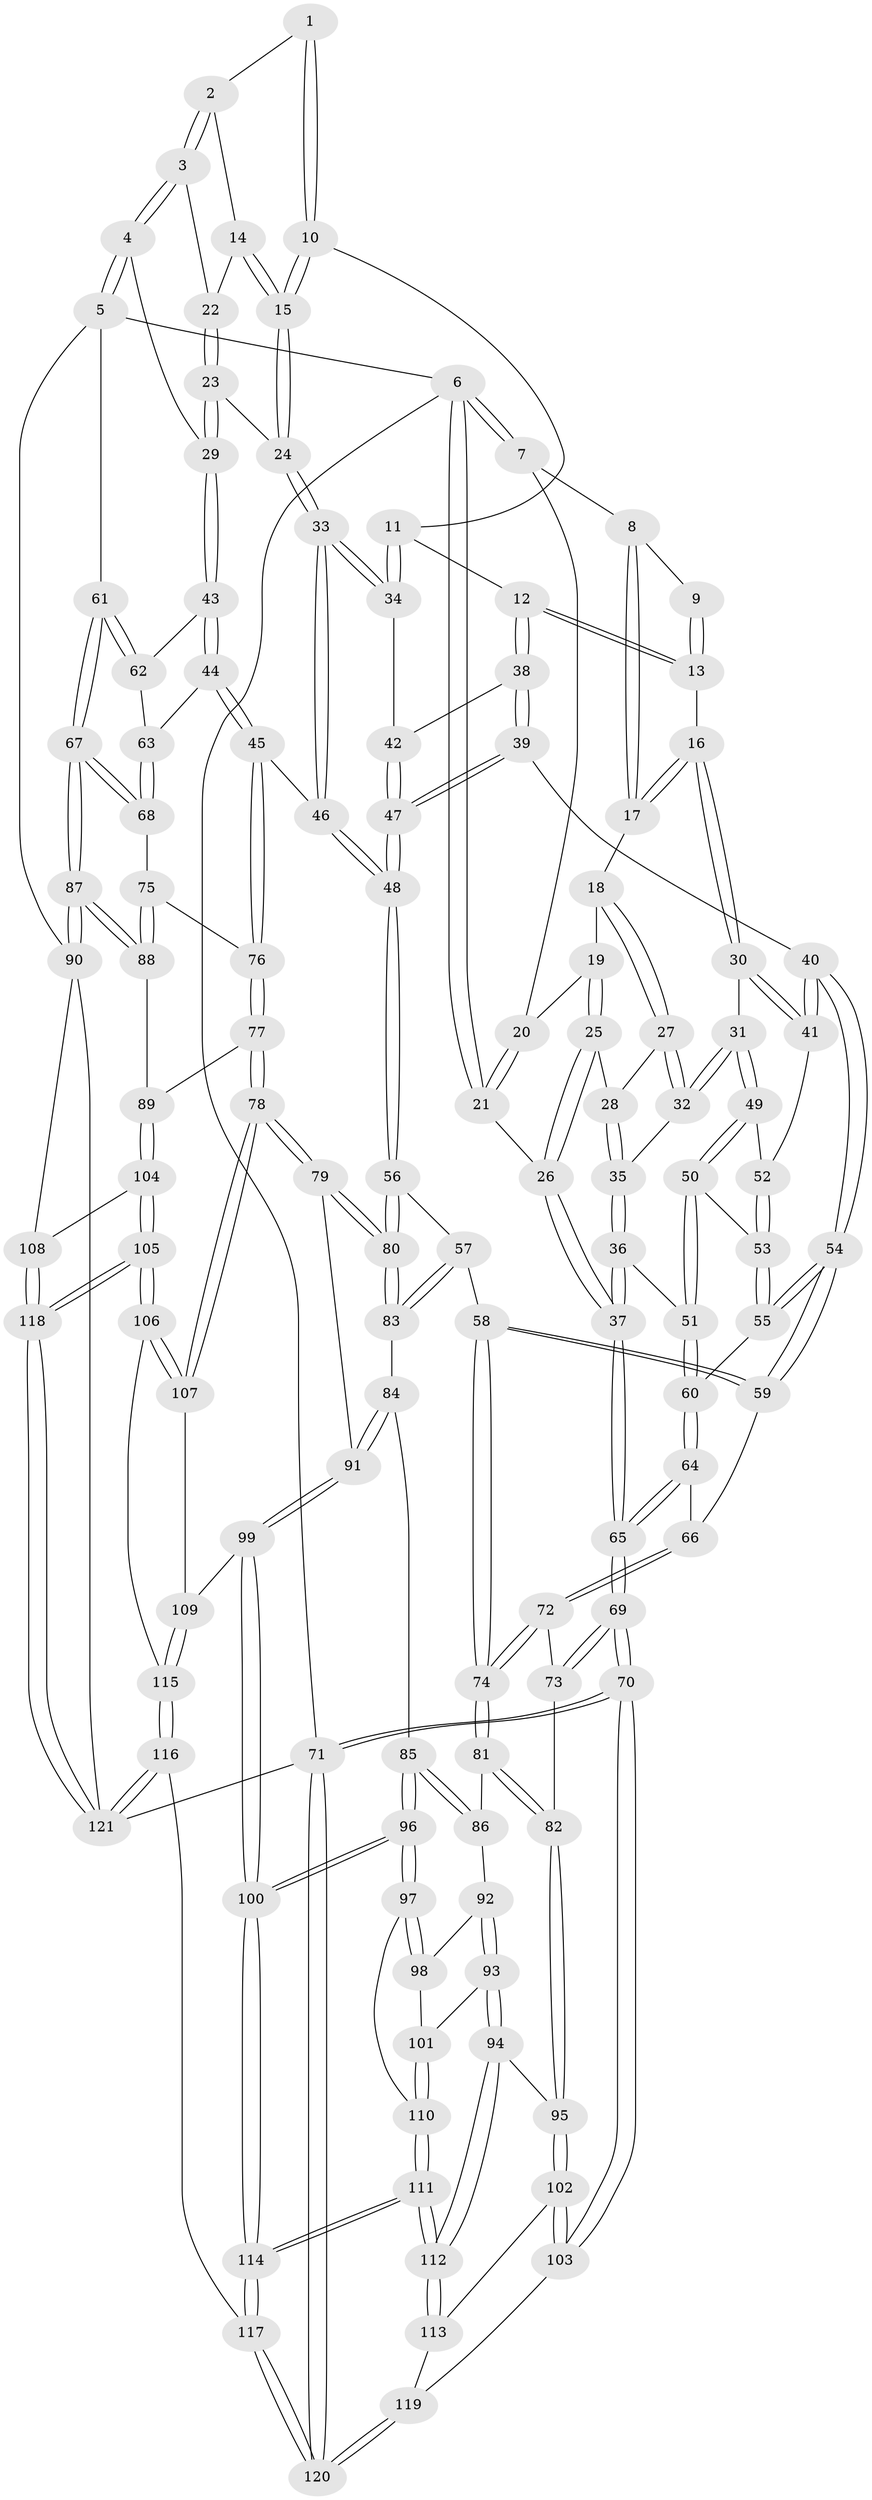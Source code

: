 // coarse degree distribution, {2: 0.08235294117647059, 3: 0.7647058823529411, 4: 0.10588235294117647, 5: 0.03529411764705882, 6: 0.011764705882352941}
// Generated by graph-tools (version 1.1) at 2025/54/03/04/25 22:54:28]
// undirected, 121 vertices, 299 edges
graph export_dot {
  node [color=gray90,style=filled];
  1 [pos="+0.5196351220248246+0"];
  2 [pos="+0.6061094716236677+0"];
  3 [pos="+1+0"];
  4 [pos="+1+0"];
  5 [pos="+1+0"];
  6 [pos="+0+0"];
  7 [pos="+0+0"];
  8 [pos="+0.28111078869433237+0"];
  9 [pos="+0.49997665175761485+0"];
  10 [pos="+0.5247172799203283+0"];
  11 [pos="+0.5001755207317118+0.105196323892485"];
  12 [pos="+0.4234447761255892+0.11785009838535083"];
  13 [pos="+0.4212522665909261+0.1158701674005197"];
  14 [pos="+0.6427695271106965+0.04538100006488638"];
  15 [pos="+0.6089348552794126+0.12552604982688212"];
  16 [pos="+0.27752917449161907+0.035768674333399385"];
  17 [pos="+0.2629010510883449+0.004602606071288999"];
  18 [pos="+0.2081013973205267+0.034484981669738284"];
  19 [pos="+0.13270829829580258+0.05690303051886551"];
  20 [pos="+0.10222446849213189+0.041074898888468575"];
  21 [pos="+0+0.05504601724749158"];
  22 [pos="+0.7487173897712908+0.029058057348261022"];
  23 [pos="+0.7245695828961536+0.11366273358557874"];
  24 [pos="+0.608924192860611+0.12561839313770495"];
  25 [pos="+0.07388898423917162+0.12959769683182007"];
  26 [pos="+0+0.18229821674418228"];
  27 [pos="+0.1491651732329839+0.14767094862807917"];
  28 [pos="+0.07486887032386715+0.13023629221062596"];
  29 [pos="+0.8242026411411938+0.22877569207227905"];
  30 [pos="+0.2567095903888408+0.19123574538903731"];
  31 [pos="+0.1838905093116587+0.20372716484115075"];
  32 [pos="+0.17847993985115979+0.20230447259630463"];
  33 [pos="+0.5968790052833022+0.13850609127220204"];
  34 [pos="+0.5507183694641623+0.13041666539773628"];
  35 [pos="+0.13088867949299182+0.2139975260221051"];
  36 [pos="+0.04876750047950629+0.28863497651192627"];
  37 [pos="+0+0.26602440382201487"];
  38 [pos="+0.4166975299881226+0.1615999116880071"];
  39 [pos="+0.3812327045768605+0.25973198237121115"];
  40 [pos="+0.3002901231340703+0.2386632377339286"];
  41 [pos="+0.27923671665522426+0.22307575799839488"];
  42 [pos="+0.497979214279575+0.20748435675238472"];
  43 [pos="+0.8231002860928179+0.23920339712936312"];
  44 [pos="+0.6950489635753211+0.3755166100533308"];
  45 [pos="+0.6860689690925088+0.3806070399112359"];
  46 [pos="+0.6481623447768504+0.3756757474556497"];
  47 [pos="+0.4849883193195621+0.406764483577547"];
  48 [pos="+0.49387617864607897+0.42387301601302724"];
  49 [pos="+0.17208970510804872+0.27375353361391497"];
  50 [pos="+0.14238102446165024+0.2973382005670768"];
  51 [pos="+0.09285839881319911+0.3129921156004708"];
  52 [pos="+0.21261620571496048+0.29272404518869516"];
  53 [pos="+0.2106406494373422+0.33031997639850585"];
  54 [pos="+0.24488819393227557+0.38669650151715973"];
  55 [pos="+0.22628458067247914+0.3767830590777071"];
  56 [pos="+0.47583782283039927+0.44785384155787966"];
  57 [pos="+0.4739283839876395+0.44928663284476017"];
  58 [pos="+0.3542372536191239+0.48099416060516503"];
  59 [pos="+0.25426727364181323+0.3984826024898074"];
  60 [pos="+0.13612167715004694+0.3794788250950231"];
  61 [pos="+1+0.31170023715669576"];
  62 [pos="+0.9513063766210853+0.29382496397501645"];
  63 [pos="+0.9024423504691257+0.42837494100241585"];
  64 [pos="+0.10359308854901933+0.46151273482870353"];
  65 [pos="+0+0.3772898967490425"];
  66 [pos="+0.11888060487860813+0.48626384502086556"];
  67 [pos="+1+0.5475285976044237"];
  68 [pos="+0.9884994722626884+0.5028375634075162"];
  69 [pos="+0+0.5717115750908454"];
  70 [pos="+0+0.780397330053372"];
  71 [pos="+0+1"];
  72 [pos="+0.1296742095843195+0.5182541913971452"];
  73 [pos="+0.08537876704211401+0.5780473510314427"];
  74 [pos="+0.2867760742505986+0.5526319384411114"];
  75 [pos="+0.768695577062042+0.5486974368231905"];
  76 [pos="+0.7607666625010732+0.5482295861156699"];
  77 [pos="+0.7393451834952054+0.6469238124206937"];
  78 [pos="+0.6585913512190005+0.689734185005715"];
  79 [pos="+0.6348217065466228+0.6759512211758177"];
  80 [pos="+0.6320094105910443+0.6724298216570674"];
  81 [pos="+0.2747295723514216+0.6162984977454563"];
  82 [pos="+0.1246151382227005+0.681557422174686"];
  83 [pos="+0.46475264607974315+0.6382328914923745"];
  84 [pos="+0.4645695254423629+0.6396863798621429"];
  85 [pos="+0.3150145181587834+0.6662185818490004"];
  86 [pos="+0.2756791679176812+0.618658826219498"];
  87 [pos="+1+0.6344800463585744"];
  88 [pos="+0.9446626642968586+0.6373823290100323"];
  89 [pos="+0.7961868156680965+0.6958212520922072"];
  90 [pos="+1+0.6886886532338494"];
  91 [pos="+0.4674542256018953+0.7104588974611508"];
  92 [pos="+0.26285815080858743+0.6598900903669976"];
  93 [pos="+0.18389373245312987+0.7696844522522391"];
  94 [pos="+0.17825257847896564+0.7710821423798034"];
  95 [pos="+0.1171712359508498+0.7008425212506528"];
  96 [pos="+0.36825113796276027+0.7600741148058375"];
  97 [pos="+0.3631903055115377+0.7617840686612831"];
  98 [pos="+0.25181264802061004+0.7431505832466313"];
  99 [pos="+0.44636990604324894+0.766971205211805"];
  100 [pos="+0.4145255936784713+0.7806497139995981"];
  101 [pos="+0.2285992244906768+0.7671822546076447"];
  102 [pos="+0.019702153872022576+0.7477544602632867"];
  103 [pos="+0+0.7790905274492915"];
  104 [pos="+0.8313547525852735+0.7798639154486887"];
  105 [pos="+0.7457909570592957+0.890748630350521"];
  106 [pos="+0.6758460807546922+0.8473036781866099"];
  107 [pos="+0.6468097978607983+0.7458821787369028"];
  108 [pos="+0.921716156336936+0.7902767464323276"];
  109 [pos="+0.49512883456206247+0.791179731918558"];
  110 [pos="+0.28120834132947725+0.8071190565990389"];
  111 [pos="+0.2357480187017063+0.924071001335251"];
  112 [pos="+0.16779519542688437+0.8655694197434951"];
  113 [pos="+0.13614314619338186+0.8674397597078629"];
  114 [pos="+0.338433908101673+1"];
  115 [pos="+0.5622232344993964+0.8924967801469279"];
  116 [pos="+0.46119574051214635+1"];
  117 [pos="+0.33944986265783283+1"];
  118 [pos="+0.8654919869856003+1"];
  119 [pos="+0.10057390732288497+0.888089438840709"];
  120 [pos="+0+1"];
  121 [pos="+0.8755144610173786+1"];
  1 -- 2;
  1 -- 10;
  1 -- 10;
  2 -- 3;
  2 -- 3;
  2 -- 14;
  3 -- 4;
  3 -- 4;
  3 -- 22;
  4 -- 5;
  4 -- 5;
  4 -- 29;
  5 -- 6;
  5 -- 61;
  5 -- 90;
  6 -- 7;
  6 -- 7;
  6 -- 21;
  6 -- 21;
  6 -- 71;
  7 -- 8;
  7 -- 20;
  8 -- 9;
  8 -- 17;
  8 -- 17;
  9 -- 13;
  9 -- 13;
  10 -- 11;
  10 -- 15;
  10 -- 15;
  11 -- 12;
  11 -- 34;
  11 -- 34;
  12 -- 13;
  12 -- 13;
  12 -- 38;
  12 -- 38;
  13 -- 16;
  14 -- 15;
  14 -- 15;
  14 -- 22;
  15 -- 24;
  15 -- 24;
  16 -- 17;
  16 -- 17;
  16 -- 30;
  16 -- 30;
  17 -- 18;
  18 -- 19;
  18 -- 27;
  18 -- 27;
  19 -- 20;
  19 -- 25;
  19 -- 25;
  20 -- 21;
  20 -- 21;
  21 -- 26;
  22 -- 23;
  22 -- 23;
  23 -- 24;
  23 -- 29;
  23 -- 29;
  24 -- 33;
  24 -- 33;
  25 -- 26;
  25 -- 26;
  25 -- 28;
  26 -- 37;
  26 -- 37;
  27 -- 28;
  27 -- 32;
  27 -- 32;
  28 -- 35;
  28 -- 35;
  29 -- 43;
  29 -- 43;
  30 -- 31;
  30 -- 41;
  30 -- 41;
  31 -- 32;
  31 -- 32;
  31 -- 49;
  31 -- 49;
  32 -- 35;
  33 -- 34;
  33 -- 34;
  33 -- 46;
  33 -- 46;
  34 -- 42;
  35 -- 36;
  35 -- 36;
  36 -- 37;
  36 -- 37;
  36 -- 51;
  37 -- 65;
  37 -- 65;
  38 -- 39;
  38 -- 39;
  38 -- 42;
  39 -- 40;
  39 -- 47;
  39 -- 47;
  40 -- 41;
  40 -- 41;
  40 -- 54;
  40 -- 54;
  41 -- 52;
  42 -- 47;
  42 -- 47;
  43 -- 44;
  43 -- 44;
  43 -- 62;
  44 -- 45;
  44 -- 45;
  44 -- 63;
  45 -- 46;
  45 -- 76;
  45 -- 76;
  46 -- 48;
  46 -- 48;
  47 -- 48;
  47 -- 48;
  48 -- 56;
  48 -- 56;
  49 -- 50;
  49 -- 50;
  49 -- 52;
  50 -- 51;
  50 -- 51;
  50 -- 53;
  51 -- 60;
  51 -- 60;
  52 -- 53;
  52 -- 53;
  53 -- 55;
  53 -- 55;
  54 -- 55;
  54 -- 55;
  54 -- 59;
  54 -- 59;
  55 -- 60;
  56 -- 57;
  56 -- 80;
  56 -- 80;
  57 -- 58;
  57 -- 83;
  57 -- 83;
  58 -- 59;
  58 -- 59;
  58 -- 74;
  58 -- 74;
  59 -- 66;
  60 -- 64;
  60 -- 64;
  61 -- 62;
  61 -- 62;
  61 -- 67;
  61 -- 67;
  62 -- 63;
  63 -- 68;
  63 -- 68;
  64 -- 65;
  64 -- 65;
  64 -- 66;
  65 -- 69;
  65 -- 69;
  66 -- 72;
  66 -- 72;
  67 -- 68;
  67 -- 68;
  67 -- 87;
  67 -- 87;
  68 -- 75;
  69 -- 70;
  69 -- 70;
  69 -- 73;
  69 -- 73;
  70 -- 71;
  70 -- 71;
  70 -- 103;
  70 -- 103;
  71 -- 120;
  71 -- 120;
  71 -- 121;
  72 -- 73;
  72 -- 74;
  72 -- 74;
  73 -- 82;
  74 -- 81;
  74 -- 81;
  75 -- 76;
  75 -- 88;
  75 -- 88;
  76 -- 77;
  76 -- 77;
  77 -- 78;
  77 -- 78;
  77 -- 89;
  78 -- 79;
  78 -- 79;
  78 -- 107;
  78 -- 107;
  79 -- 80;
  79 -- 80;
  79 -- 91;
  80 -- 83;
  80 -- 83;
  81 -- 82;
  81 -- 82;
  81 -- 86;
  82 -- 95;
  82 -- 95;
  83 -- 84;
  84 -- 85;
  84 -- 91;
  84 -- 91;
  85 -- 86;
  85 -- 86;
  85 -- 96;
  85 -- 96;
  86 -- 92;
  87 -- 88;
  87 -- 88;
  87 -- 90;
  87 -- 90;
  88 -- 89;
  89 -- 104;
  89 -- 104;
  90 -- 108;
  90 -- 121;
  91 -- 99;
  91 -- 99;
  92 -- 93;
  92 -- 93;
  92 -- 98;
  93 -- 94;
  93 -- 94;
  93 -- 101;
  94 -- 95;
  94 -- 112;
  94 -- 112;
  95 -- 102;
  95 -- 102;
  96 -- 97;
  96 -- 97;
  96 -- 100;
  96 -- 100;
  97 -- 98;
  97 -- 98;
  97 -- 110;
  98 -- 101;
  99 -- 100;
  99 -- 100;
  99 -- 109;
  100 -- 114;
  100 -- 114;
  101 -- 110;
  101 -- 110;
  102 -- 103;
  102 -- 103;
  102 -- 113;
  103 -- 119;
  104 -- 105;
  104 -- 105;
  104 -- 108;
  105 -- 106;
  105 -- 106;
  105 -- 118;
  105 -- 118;
  106 -- 107;
  106 -- 107;
  106 -- 115;
  107 -- 109;
  108 -- 118;
  108 -- 118;
  109 -- 115;
  109 -- 115;
  110 -- 111;
  110 -- 111;
  111 -- 112;
  111 -- 112;
  111 -- 114;
  111 -- 114;
  112 -- 113;
  112 -- 113;
  113 -- 119;
  114 -- 117;
  114 -- 117;
  115 -- 116;
  115 -- 116;
  116 -- 117;
  116 -- 121;
  116 -- 121;
  117 -- 120;
  117 -- 120;
  118 -- 121;
  118 -- 121;
  119 -- 120;
  119 -- 120;
}
